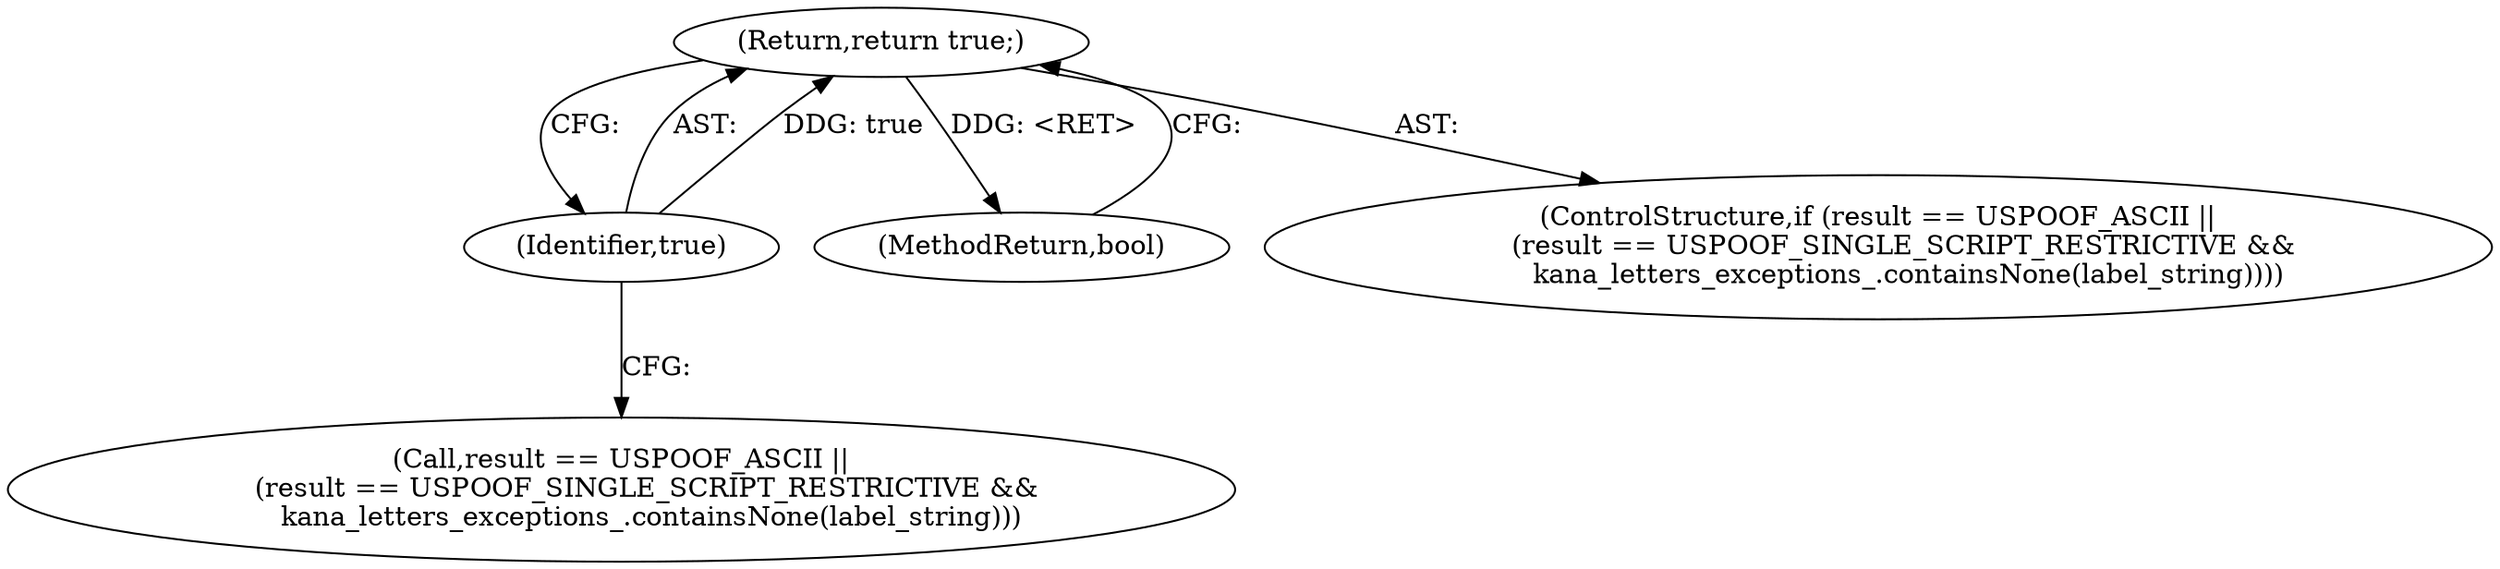 digraph "1_Chrome_08cb718ba7c3961c1006176c9faba0a5841ec792@del" {
"1000150" [label="(Return,return true;)"];
"1000151" [label="(Identifier,true)"];
"1000184" [label="(MethodReturn,bool)"];
"1000139" [label="(ControlStructure,if (result == USPOOF_ASCII ||\n      (result == USPOOF_SINGLE_SCRIPT_RESTRICTIVE &&\n       kana_letters_exceptions_.containsNone(label_string))))"];
"1000150" [label="(Return,return true;)"];
"1000140" [label="(Call,result == USPOOF_ASCII ||\n      (result == USPOOF_SINGLE_SCRIPT_RESTRICTIVE &&\n       kana_letters_exceptions_.containsNone(label_string)))"];
"1000151" [label="(Identifier,true)"];
"1000150" -> "1000139"  [label="AST: "];
"1000150" -> "1000151"  [label="CFG: "];
"1000151" -> "1000150"  [label="AST: "];
"1000184" -> "1000150"  [label="CFG: "];
"1000150" -> "1000184"  [label="DDG: <RET>"];
"1000151" -> "1000150"  [label="DDG: true"];
"1000151" -> "1000140"  [label="CFG: "];
}
